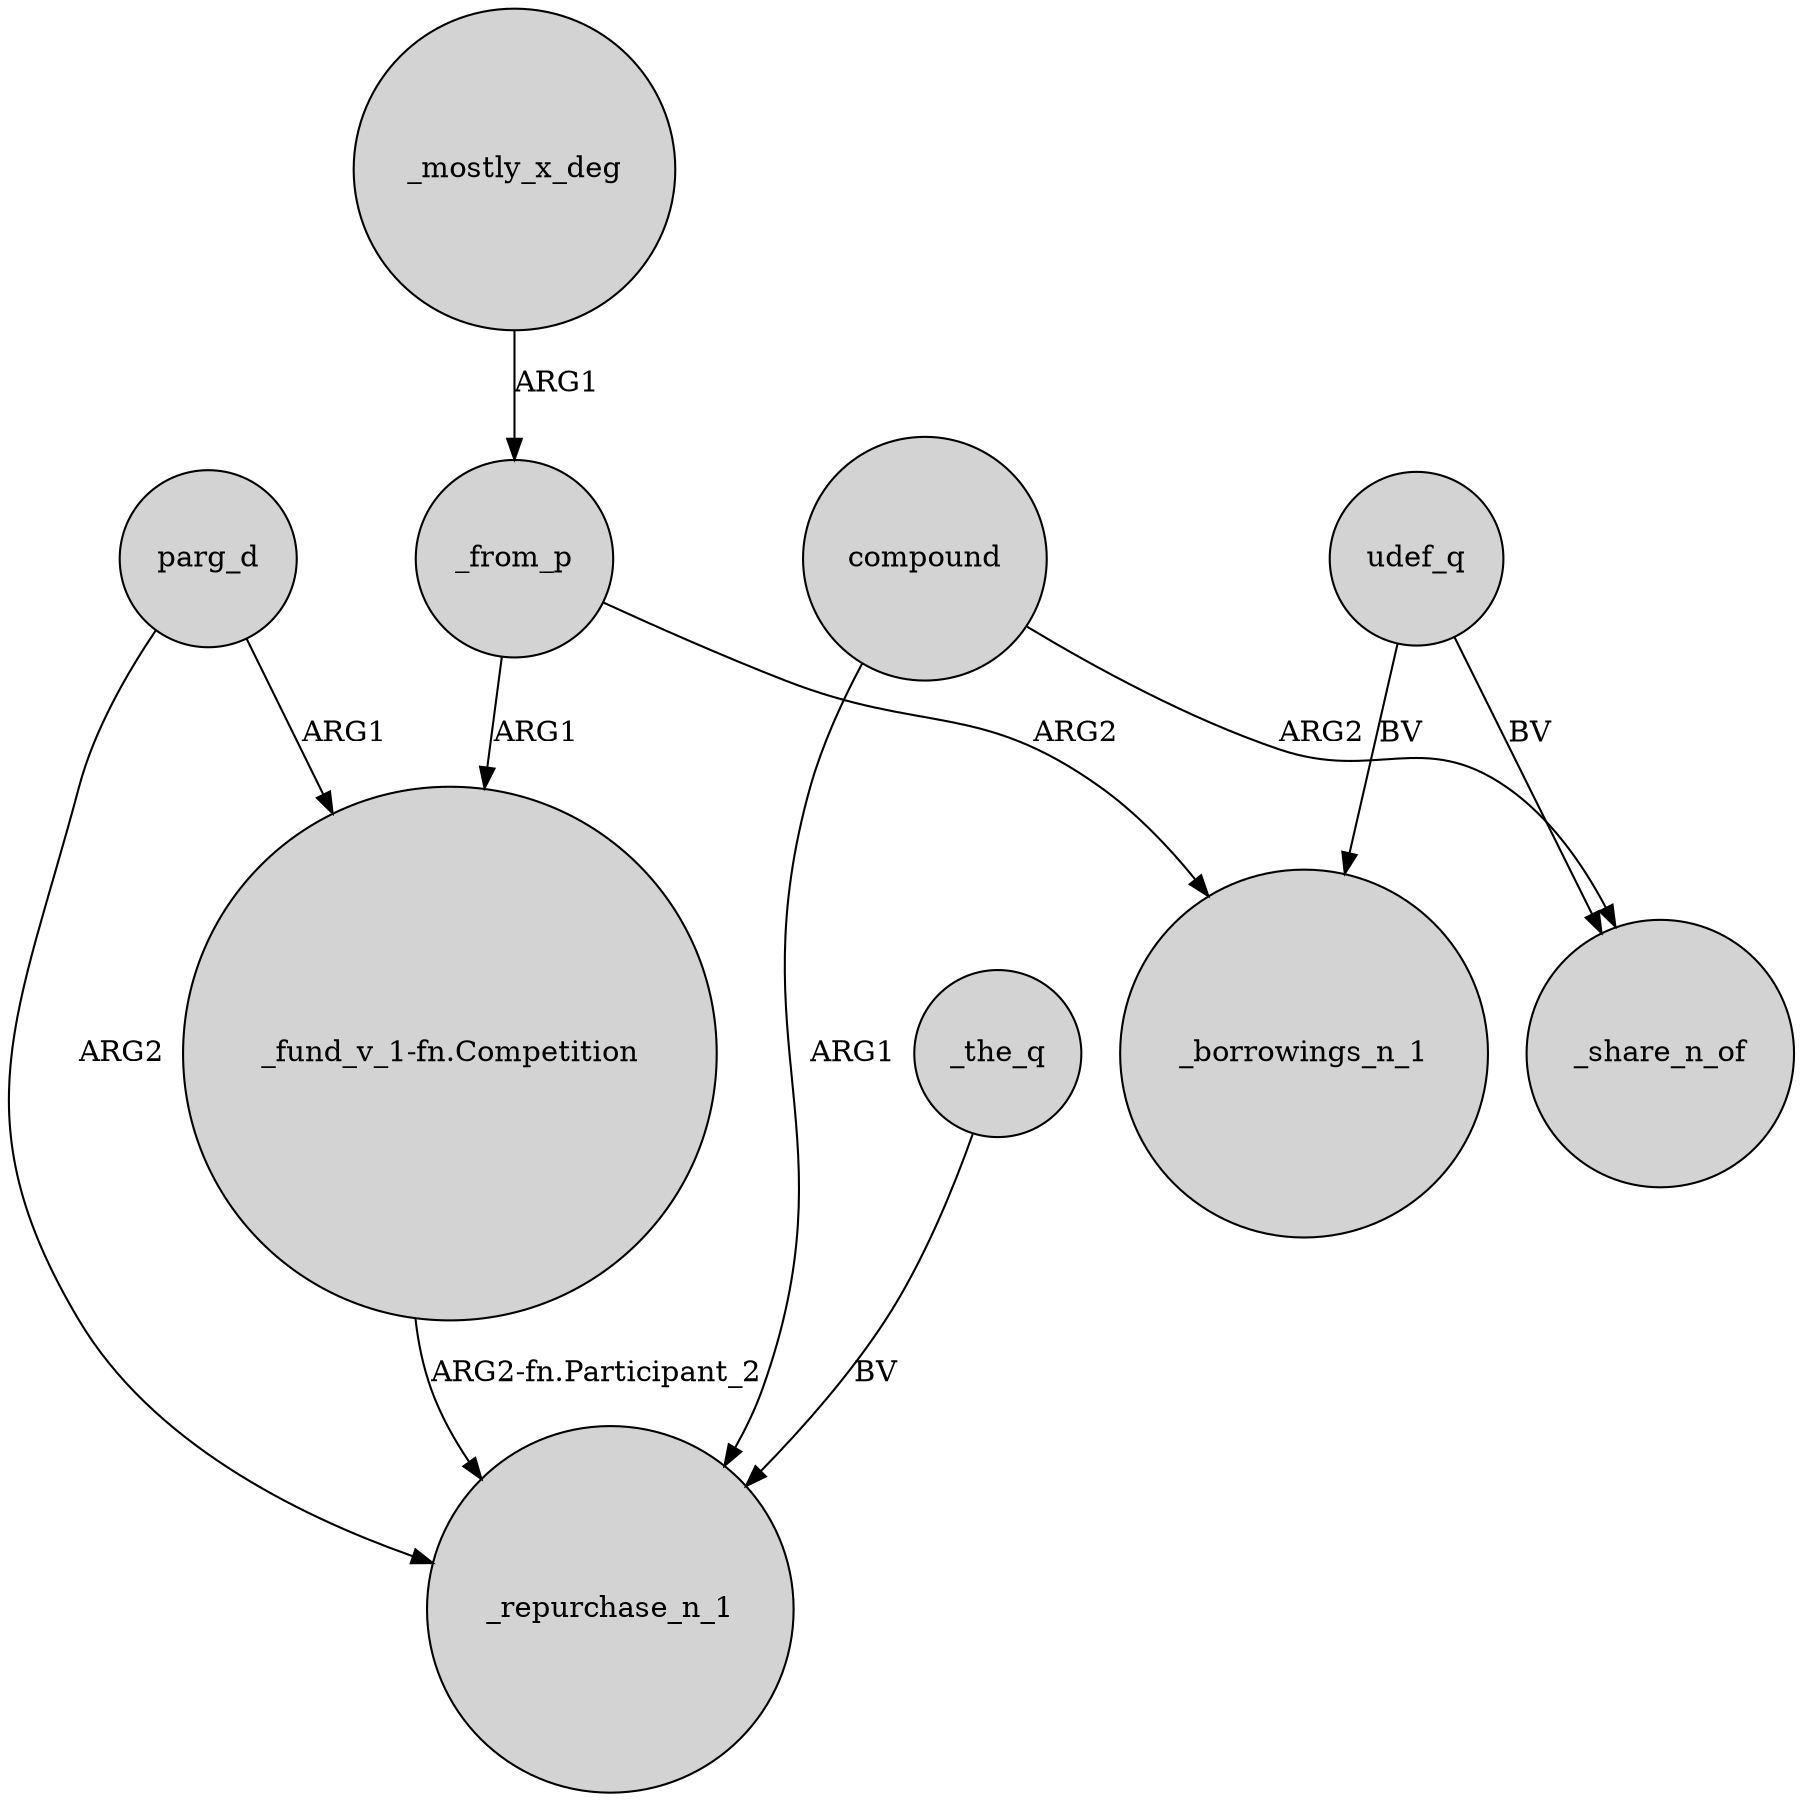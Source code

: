digraph {
	node [shape=circle style=filled]
	_mostly_x_deg -> _from_p [label=ARG1]
	"_fund_v_1-fn.Competition" -> _repurchase_n_1 [label="ARG2-fn.Participant_2"]
	udef_q -> _share_n_of [label=BV]
	_from_p -> "_fund_v_1-fn.Competition" [label=ARG1]
	compound -> _repurchase_n_1 [label=ARG1]
	parg_d -> _repurchase_n_1 [label=ARG2]
	_the_q -> _repurchase_n_1 [label=BV]
	udef_q -> _borrowings_n_1 [label=BV]
	compound -> _share_n_of [label=ARG2]
	parg_d -> "_fund_v_1-fn.Competition" [label=ARG1]
	_from_p -> _borrowings_n_1 [label=ARG2]
}
